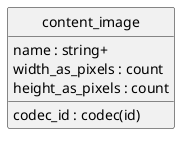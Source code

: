 @startuml uml
skinparam monochrome true
skinparam linetype ortho
hide circle

entity content_image {
  name : string+
  codec_id : codec(id)
  width_as_pixels : count
  height_as_pixels : count
}

@enduml
